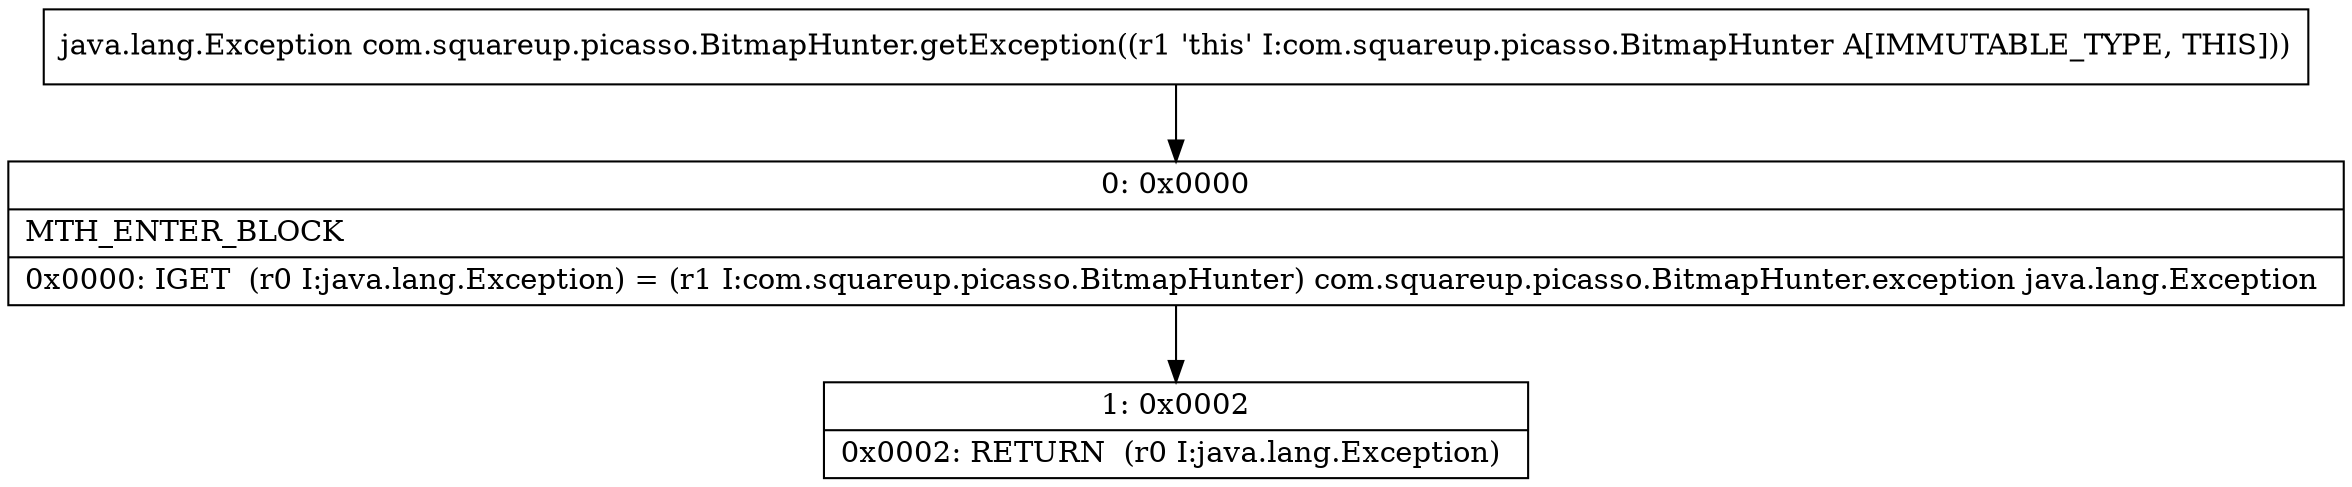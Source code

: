 digraph "CFG forcom.squareup.picasso.BitmapHunter.getException()Ljava\/lang\/Exception;" {
Node_0 [shape=record,label="{0\:\ 0x0000|MTH_ENTER_BLOCK\l|0x0000: IGET  (r0 I:java.lang.Exception) = (r1 I:com.squareup.picasso.BitmapHunter) com.squareup.picasso.BitmapHunter.exception java.lang.Exception \l}"];
Node_1 [shape=record,label="{1\:\ 0x0002|0x0002: RETURN  (r0 I:java.lang.Exception) \l}"];
MethodNode[shape=record,label="{java.lang.Exception com.squareup.picasso.BitmapHunter.getException((r1 'this' I:com.squareup.picasso.BitmapHunter A[IMMUTABLE_TYPE, THIS])) }"];
MethodNode -> Node_0;
Node_0 -> Node_1;
}

